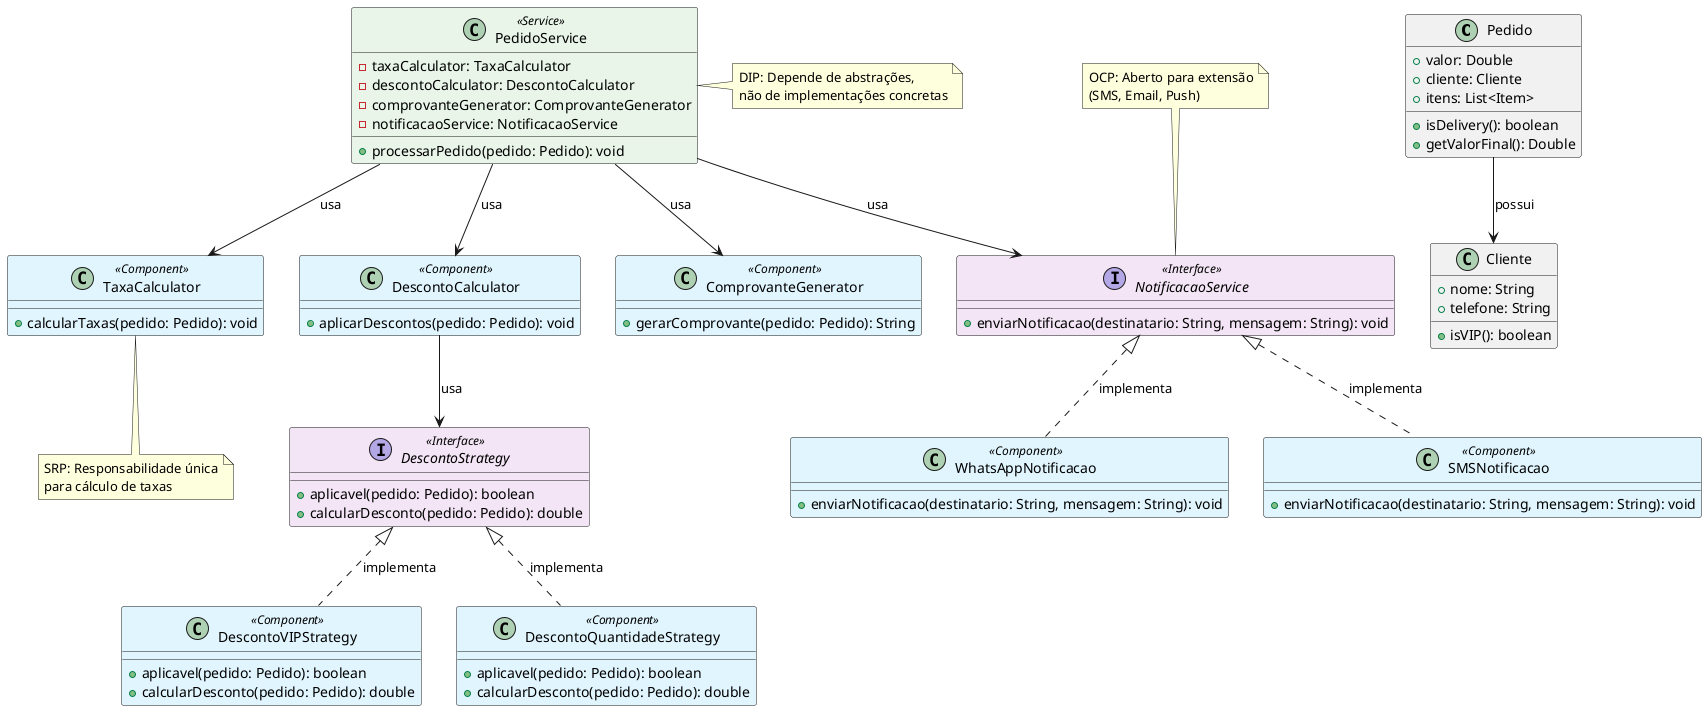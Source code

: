 @startuml
'https://plantuml.com/class-diagram

@startuml
!define COMPONENT_COLOR #E1F5FE
!define INTERFACE_COLOR #F3E5F5
!define SERVICE_COLOR #E8F5E8

class Pedido {
    +valor: Double
    +cliente: Cliente
    +itens: List<Item>
    +isDelivery(): boolean
    +getValorFinal(): Double
}

class Cliente {
    +nome: String
    +telefone: String
    +isVIP(): boolean
}

' SRP - Classes com responsabilidade única
class TaxaCalculator <<Component>> COMPONENT_COLOR {
    +calcularTaxas(pedido: Pedido): void
}

class DescontoCalculator <<Component>> COMPONENT_COLOR {
    +aplicarDescontos(pedido: Pedido): void
}

class ComprovanteGenerator <<Component>> COMPONENT_COLOR {
    +gerarComprovante(pedido: Pedido): String
}

' OCP - Interfaces para extensão
interface NotificacaoService <<Interface>> INTERFACE_COLOR {
    +enviarNotificacao(destinatario: String, mensagem: String): void
}

interface DescontoStrategy <<Interface>> INTERFACE_COLOR {
    +aplicavel(pedido: Pedido): boolean
    +calcularDesconto(pedido: Pedido): double
}

' Implementações concretas
class WhatsAppNotificacao <<Component>> COMPONENT_COLOR {
    +enviarNotificacao(destinatario: String, mensagem: String): void
}

class SMSNotificacao <<Component>> COMPONENT_COLOR {
    +enviarNotificacao(destinatario: String, mensagem: String): void
}

class DescontoVIPStrategy <<Component>> COMPONENT_COLOR {
    +aplicavel(pedido: Pedido): boolean
    +calcularDesconto(pedido: Pedido): double
}

class DescontoQuantidadeStrategy <<Component>> COMPONENT_COLOR {
    +aplicavel(pedido: Pedido): boolean
    +calcularDesconto(pedido: Pedido): double
}

' DIP - Service depende de abstrações
class PedidoService <<Service>> SERVICE_COLOR {
    -taxaCalculator: TaxaCalculator
    -descontoCalculator: DescontoCalculator
    -comprovanteGenerator: ComprovanteGenerator
    -notificacaoService: NotificacaoService
    +processarPedido(pedido: Pedido): void
}

' Relacionamentos
PedidoService --> TaxaCalculator : usa
PedidoService --> DescontoCalculator : usa
PedidoService --> ComprovanteGenerator : usa
PedidoService --> NotificacaoService : usa

NotificacaoService <|.. WhatsAppNotificacao : implementa
NotificacaoService <|.. SMSNotificacao : implementa

DescontoStrategy <|.. DescontoVIPStrategy : implementa
DescontoStrategy <|.. DescontoQuantidadeStrategy : implementa

DescontoCalculator --> DescontoStrategy : usa

Pedido --> Cliente : possui

note right of PedidoService : DIP: Depende de abstrações,\nnão de implementações concretas

note top of NotificacaoService : OCP: Aberto para extensão\n(SMS, Email, Push)

note bottom of TaxaCalculator : SRP: Responsabilidade única\npara cálculo de taxas
@enduml

@enduml